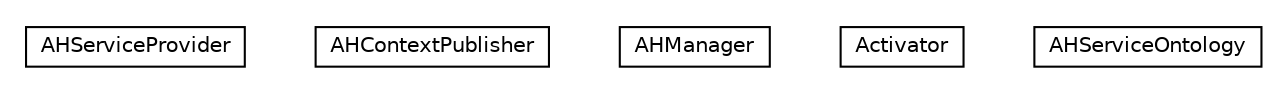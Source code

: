 #!/usr/local/bin/dot
#
# Class diagram 
# Generated by UMLGraph version R5_6-24-gf6e263 (http://www.umlgraph.org/)
#

digraph G {
	edge [fontname="Helvetica",fontsize=10,labelfontname="Helvetica",labelfontsize=10];
	node [fontname="Helvetica",fontsize=10,shape=plaintext];
	nodesep=0.25;
	ranksep=0.5;
	// org.universAAL.lddi.exporter.activityhub.AHServiceProvider
	c20674 [label=<<table title="org.universAAL.lddi.exporter.activityhub.AHServiceProvider" border="0" cellborder="1" cellspacing="0" cellpadding="2" port="p" href="./AHServiceProvider.html">
		<tr><td><table border="0" cellspacing="0" cellpadding="1">
<tr><td align="center" balign="center"> AHServiceProvider </td></tr>
		</table></td></tr>
		</table>>, URL="./AHServiceProvider.html", fontname="Helvetica", fontcolor="black", fontsize=10.0];
	// org.universAAL.lddi.exporter.activityhub.AHContextPublisher
	c20675 [label=<<table title="org.universAAL.lddi.exporter.activityhub.AHContextPublisher" border="0" cellborder="1" cellspacing="0" cellpadding="2" port="p" href="./AHContextPublisher.html">
		<tr><td><table border="0" cellspacing="0" cellpadding="1">
<tr><td align="center" balign="center"> AHContextPublisher </td></tr>
		</table></td></tr>
		</table>>, URL="./AHContextPublisher.html", fontname="Helvetica", fontcolor="black", fontsize=10.0];
	// org.universAAL.lddi.exporter.activityhub.AHManager
	c20676 [label=<<table title="org.universAAL.lddi.exporter.activityhub.AHManager" border="0" cellborder="1" cellspacing="0" cellpadding="2" port="p" href="./AHManager.html">
		<tr><td><table border="0" cellspacing="0" cellpadding="1">
<tr><td align="center" balign="center"> AHManager </td></tr>
		</table></td></tr>
		</table>>, URL="./AHManager.html", fontname="Helvetica", fontcolor="black", fontsize=10.0];
	// org.universAAL.lddi.exporter.activityhub.Activator
	c20677 [label=<<table title="org.universAAL.lddi.exporter.activityhub.Activator" border="0" cellborder="1" cellspacing="0" cellpadding="2" port="p" href="./Activator.html">
		<tr><td><table border="0" cellspacing="0" cellpadding="1">
<tr><td align="center" balign="center"> Activator </td></tr>
		</table></td></tr>
		</table>>, URL="./Activator.html", fontname="Helvetica", fontcolor="black", fontsize=10.0];
	// org.universAAL.lddi.exporter.activityhub.AHServiceOntology
	c20678 [label=<<table title="org.universAAL.lddi.exporter.activityhub.AHServiceOntology" border="0" cellborder="1" cellspacing="0" cellpadding="2" port="p" href="./AHServiceOntology.html">
		<tr><td><table border="0" cellspacing="0" cellpadding="1">
<tr><td align="center" balign="center"> AHServiceOntology </td></tr>
		</table></td></tr>
		</table>>, URL="./AHServiceOntology.html", fontname="Helvetica", fontcolor="black", fontsize=10.0];
}

